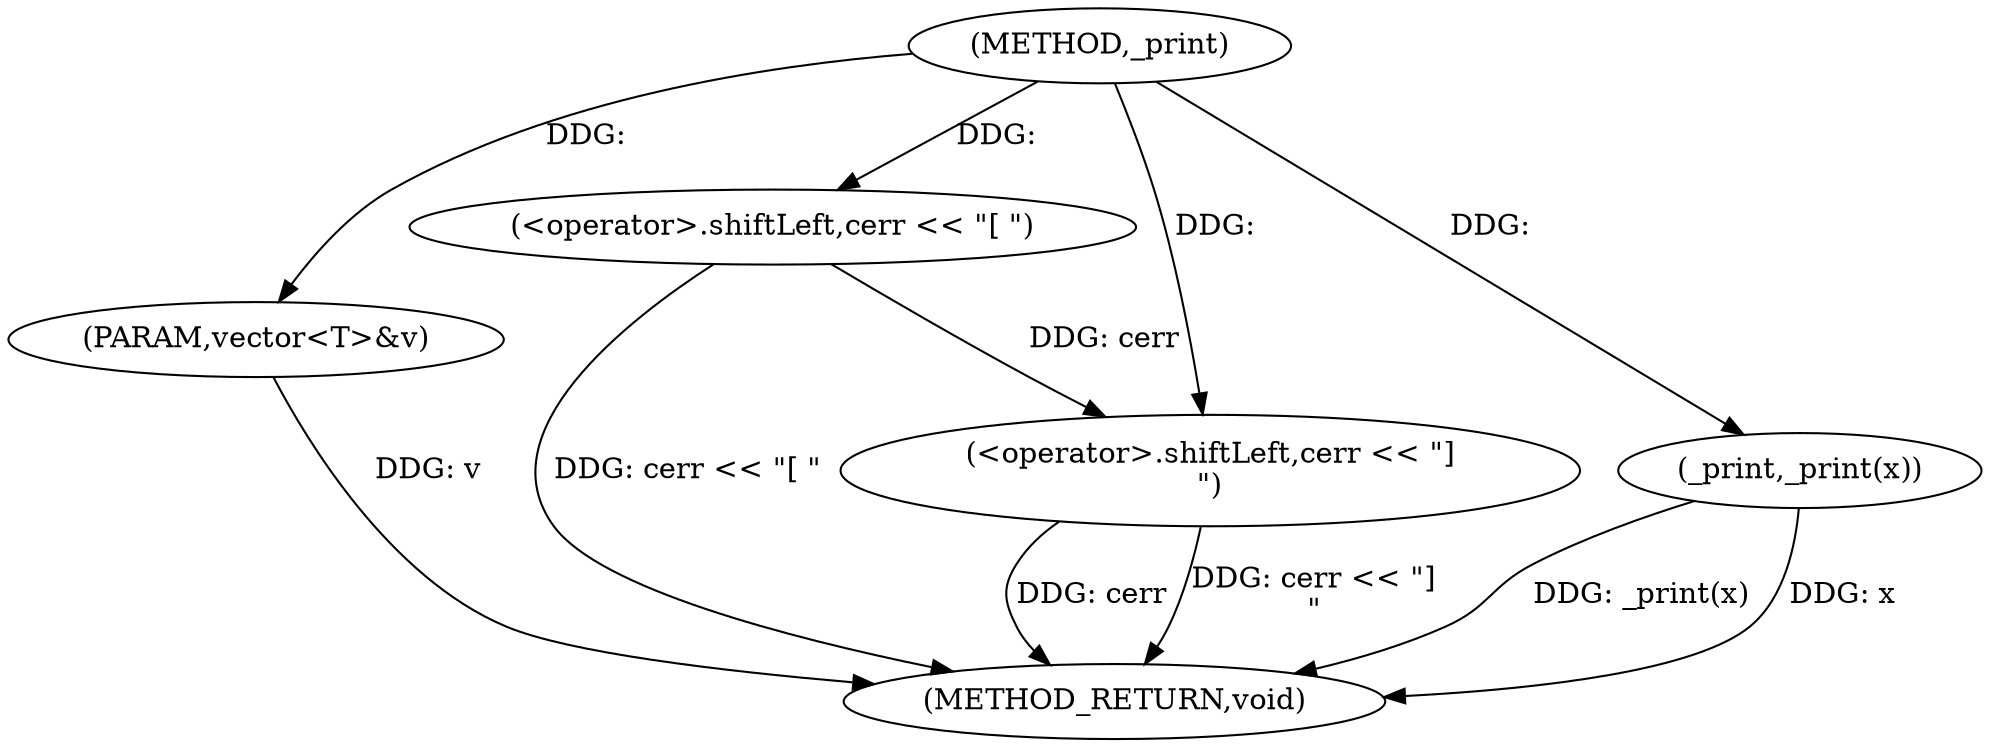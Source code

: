 digraph "_print" {  
"1001053" [label = "(METHOD,_print)" ]
"1001065" [label = "(METHOD_RETURN,void)" ]
"1001054" [label = "(PARAM,vector<T>&v)" ]
"1001056" [label = "(<operator>.shiftLeft,cerr << \"[ \")" ]
"1001060" [label = "(_print,_print(x))" ]
"1001062" [label = "(<operator>.shiftLeft,cerr << \"]\n\")" ]
  "1001054" -> "1001065"  [ label = "DDG: v"] 
  "1001056" -> "1001065"  [ label = "DDG: cerr << \"[ \""] 
  "1001060" -> "1001065"  [ label = "DDG: _print(x)"] 
  "1001062" -> "1001065"  [ label = "DDG: cerr"] 
  "1001062" -> "1001065"  [ label = "DDG: cerr << \"]\n\""] 
  "1001060" -> "1001065"  [ label = "DDG: x"] 
  "1001053" -> "1001054"  [ label = "DDG: "] 
  "1001053" -> "1001056"  [ label = "DDG: "] 
  "1001053" -> "1001060"  [ label = "DDG: "] 
  "1001056" -> "1001062"  [ label = "DDG: cerr"] 
  "1001053" -> "1001062"  [ label = "DDG: "] 
}
